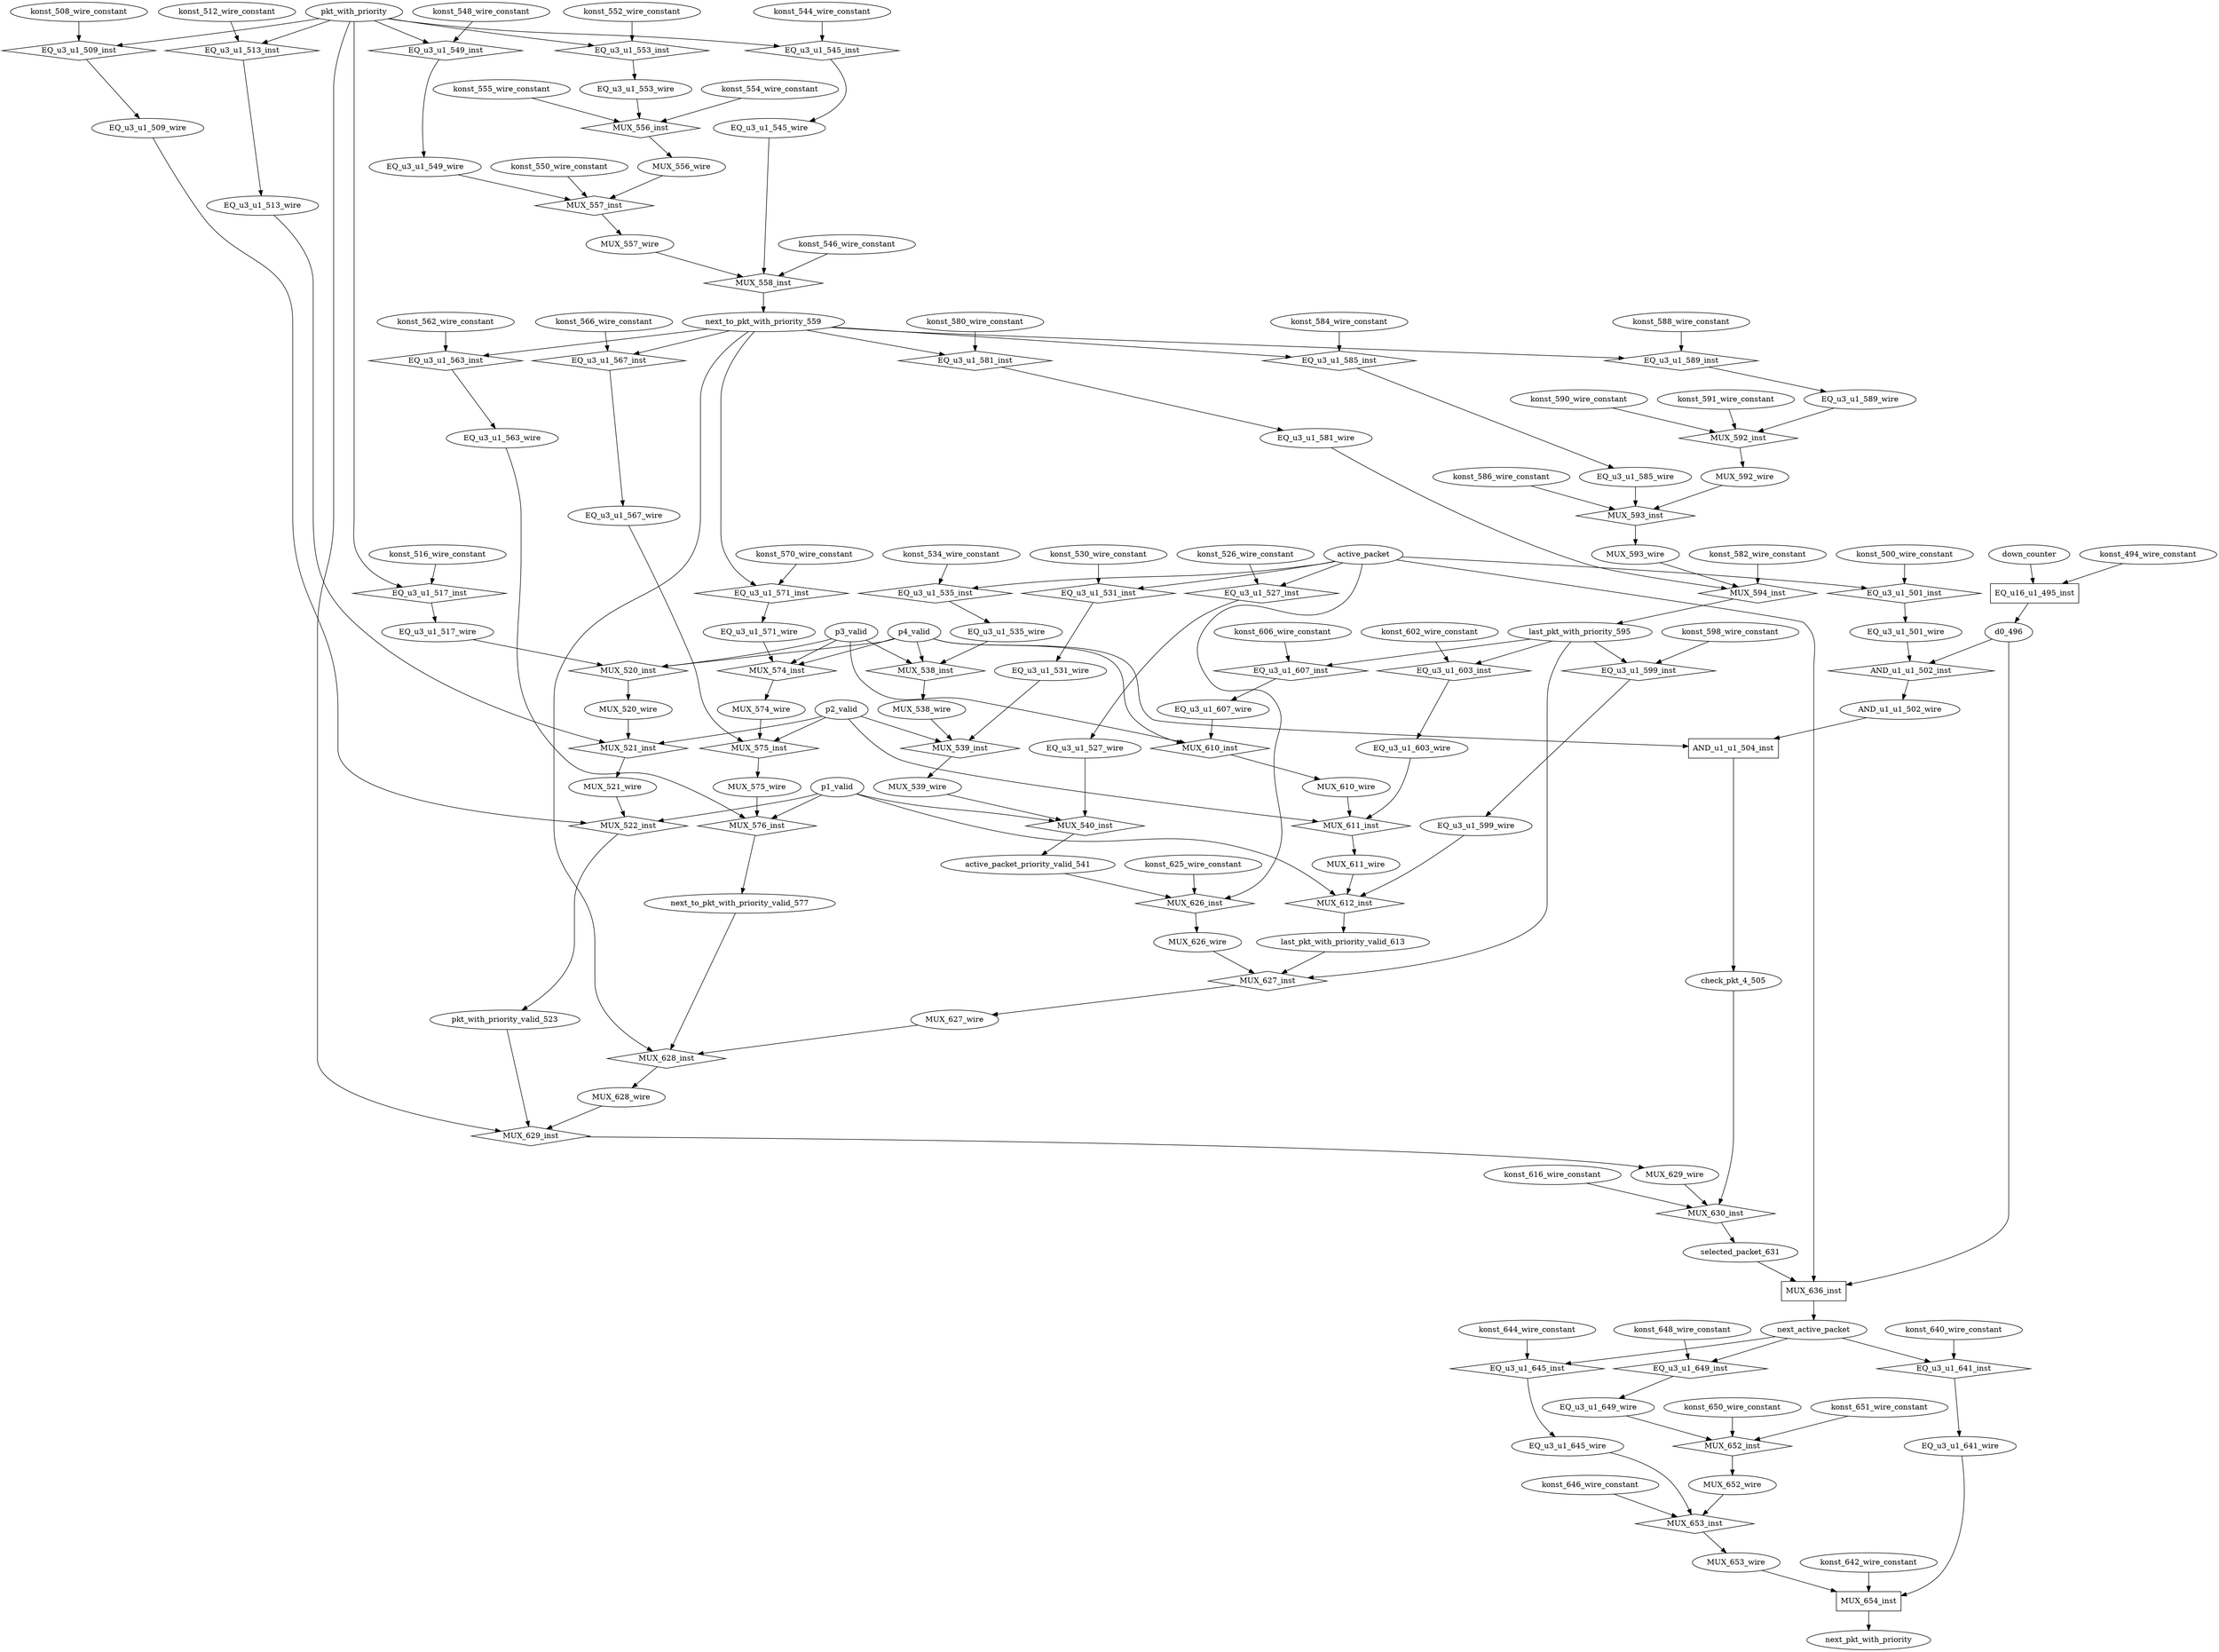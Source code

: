 digraph data_path {
  AND_u1_u1_502_wire [shape=ellipse];
  EQ_u3_u1_501_wire [shape=ellipse];
  EQ_u3_u1_509_wire [shape=ellipse];
  EQ_u3_u1_513_wire [shape=ellipse];
  EQ_u3_u1_517_wire [shape=ellipse];
  EQ_u3_u1_527_wire [shape=ellipse];
  EQ_u3_u1_531_wire [shape=ellipse];
  EQ_u3_u1_535_wire [shape=ellipse];
  EQ_u3_u1_545_wire [shape=ellipse];
  EQ_u3_u1_549_wire [shape=ellipse];
  EQ_u3_u1_553_wire [shape=ellipse];
  EQ_u3_u1_563_wire [shape=ellipse];
  EQ_u3_u1_567_wire [shape=ellipse];
  EQ_u3_u1_571_wire [shape=ellipse];
  EQ_u3_u1_581_wire [shape=ellipse];
  EQ_u3_u1_585_wire [shape=ellipse];
  EQ_u3_u1_589_wire [shape=ellipse];
  EQ_u3_u1_599_wire [shape=ellipse];
  EQ_u3_u1_603_wire [shape=ellipse];
  EQ_u3_u1_607_wire [shape=ellipse];
  EQ_u3_u1_641_wire [shape=ellipse];
  EQ_u3_u1_645_wire [shape=ellipse];
  EQ_u3_u1_649_wire [shape=ellipse];
  MUX_520_wire [shape=ellipse];
  MUX_521_wire [shape=ellipse];
  MUX_538_wire [shape=ellipse];
  MUX_539_wire [shape=ellipse];
  MUX_556_wire [shape=ellipse];
  MUX_557_wire [shape=ellipse];
  MUX_574_wire [shape=ellipse];
  MUX_575_wire [shape=ellipse];
  MUX_592_wire [shape=ellipse];
  MUX_593_wire [shape=ellipse];
  MUX_610_wire [shape=ellipse];
  MUX_611_wire [shape=ellipse];
  MUX_626_wire [shape=ellipse];
  MUX_627_wire [shape=ellipse];
  MUX_628_wire [shape=ellipse];
  MUX_629_wire [shape=ellipse];
  MUX_652_wire [shape=ellipse];
  MUX_653_wire [shape=ellipse];
  active_packet_priority_valid_541 [shape=ellipse];
  check_pkt_4_505 [shape=ellipse];
  d0_496 [shape=ellipse];
  konst_494_wire_constant [shape=ellipse];
  konst_500_wire_constant [shape=ellipse];
  konst_508_wire_constant [shape=ellipse];
  konst_512_wire_constant [shape=ellipse];
  konst_516_wire_constant [shape=ellipse];
  konst_526_wire_constant [shape=ellipse];
  konst_530_wire_constant [shape=ellipse];
  konst_534_wire_constant [shape=ellipse];
  konst_544_wire_constant [shape=ellipse];
  konst_546_wire_constant [shape=ellipse];
  konst_548_wire_constant [shape=ellipse];
  konst_550_wire_constant [shape=ellipse];
  konst_552_wire_constant [shape=ellipse];
  konst_554_wire_constant [shape=ellipse];
  konst_555_wire_constant [shape=ellipse];
  konst_562_wire_constant [shape=ellipse];
  konst_566_wire_constant [shape=ellipse];
  konst_570_wire_constant [shape=ellipse];
  konst_580_wire_constant [shape=ellipse];
  konst_582_wire_constant [shape=ellipse];
  konst_584_wire_constant [shape=ellipse];
  konst_586_wire_constant [shape=ellipse];
  konst_588_wire_constant [shape=ellipse];
  konst_590_wire_constant [shape=ellipse];
  konst_591_wire_constant [shape=ellipse];
  konst_598_wire_constant [shape=ellipse];
  konst_602_wire_constant [shape=ellipse];
  konst_606_wire_constant [shape=ellipse];
  konst_616_wire_constant [shape=ellipse];
  konst_625_wire_constant [shape=ellipse];
  konst_640_wire_constant [shape=ellipse];
  konst_642_wire_constant [shape=ellipse];
  konst_644_wire_constant [shape=ellipse];
  konst_646_wire_constant [shape=ellipse];
  konst_648_wire_constant [shape=ellipse];
  konst_650_wire_constant [shape=ellipse];
  konst_651_wire_constant [shape=ellipse];
  last_pkt_with_priority_595 [shape=ellipse];
  last_pkt_with_priority_valid_613 [shape=ellipse];
  next_to_pkt_with_priority_559 [shape=ellipse];
  next_to_pkt_with_priority_valid_577 [shape=ellipse];
  pkt_with_priority_valid_523 [shape=ellipse];
  selected_packet_631 [shape=ellipse];
  AND_u1_u1_502_inst [shape=diamond];
d0_496  -> AND_u1_u1_502_inst;
EQ_u3_u1_501_wire  -> AND_u1_u1_502_inst;
AND_u1_u1_502_inst -> AND_u1_u1_502_wire;
  AND_u1_u1_504_inst [shape=rectangle];
AND_u1_u1_502_wire  -> AND_u1_u1_504_inst;
p4_valid  -> AND_u1_u1_504_inst;
AND_u1_u1_504_inst -> check_pkt_4_505;
  EQ_u16_u1_495_inst [shape=rectangle];
down_counter  -> EQ_u16_u1_495_inst;
konst_494_wire_constant  -> EQ_u16_u1_495_inst;
EQ_u16_u1_495_inst -> d0_496;
  EQ_u3_u1_501_inst [shape=diamond];
active_packet  -> EQ_u3_u1_501_inst;
konst_500_wire_constant  -> EQ_u3_u1_501_inst;
EQ_u3_u1_501_inst -> EQ_u3_u1_501_wire;
  EQ_u3_u1_509_inst [shape=diamond];
pkt_with_priority  -> EQ_u3_u1_509_inst;
konst_508_wire_constant  -> EQ_u3_u1_509_inst;
EQ_u3_u1_509_inst -> EQ_u3_u1_509_wire;
  EQ_u3_u1_513_inst [shape=diamond];
pkt_with_priority  -> EQ_u3_u1_513_inst;
konst_512_wire_constant  -> EQ_u3_u1_513_inst;
EQ_u3_u1_513_inst -> EQ_u3_u1_513_wire;
  EQ_u3_u1_517_inst [shape=diamond];
pkt_with_priority  -> EQ_u3_u1_517_inst;
konst_516_wire_constant  -> EQ_u3_u1_517_inst;
EQ_u3_u1_517_inst -> EQ_u3_u1_517_wire;
  EQ_u3_u1_527_inst [shape=diamond];
active_packet  -> EQ_u3_u1_527_inst;
konst_526_wire_constant  -> EQ_u3_u1_527_inst;
EQ_u3_u1_527_inst -> EQ_u3_u1_527_wire;
  EQ_u3_u1_531_inst [shape=diamond];
active_packet  -> EQ_u3_u1_531_inst;
konst_530_wire_constant  -> EQ_u3_u1_531_inst;
EQ_u3_u1_531_inst -> EQ_u3_u1_531_wire;
  EQ_u3_u1_535_inst [shape=diamond];
active_packet  -> EQ_u3_u1_535_inst;
konst_534_wire_constant  -> EQ_u3_u1_535_inst;
EQ_u3_u1_535_inst -> EQ_u3_u1_535_wire;
  EQ_u3_u1_545_inst [shape=diamond];
pkt_with_priority  -> EQ_u3_u1_545_inst;
konst_544_wire_constant  -> EQ_u3_u1_545_inst;
EQ_u3_u1_545_inst -> EQ_u3_u1_545_wire;
  EQ_u3_u1_549_inst [shape=diamond];
pkt_with_priority  -> EQ_u3_u1_549_inst;
konst_548_wire_constant  -> EQ_u3_u1_549_inst;
EQ_u3_u1_549_inst -> EQ_u3_u1_549_wire;
  EQ_u3_u1_553_inst [shape=diamond];
pkt_with_priority  -> EQ_u3_u1_553_inst;
konst_552_wire_constant  -> EQ_u3_u1_553_inst;
EQ_u3_u1_553_inst -> EQ_u3_u1_553_wire;
  EQ_u3_u1_563_inst [shape=diamond];
next_to_pkt_with_priority_559  -> EQ_u3_u1_563_inst;
konst_562_wire_constant  -> EQ_u3_u1_563_inst;
EQ_u3_u1_563_inst -> EQ_u3_u1_563_wire;
  EQ_u3_u1_567_inst [shape=diamond];
next_to_pkt_with_priority_559  -> EQ_u3_u1_567_inst;
konst_566_wire_constant  -> EQ_u3_u1_567_inst;
EQ_u3_u1_567_inst -> EQ_u3_u1_567_wire;
  EQ_u3_u1_571_inst [shape=diamond];
next_to_pkt_with_priority_559  -> EQ_u3_u1_571_inst;
konst_570_wire_constant  -> EQ_u3_u1_571_inst;
EQ_u3_u1_571_inst -> EQ_u3_u1_571_wire;
  EQ_u3_u1_581_inst [shape=diamond];
next_to_pkt_with_priority_559  -> EQ_u3_u1_581_inst;
konst_580_wire_constant  -> EQ_u3_u1_581_inst;
EQ_u3_u1_581_inst -> EQ_u3_u1_581_wire;
  EQ_u3_u1_585_inst [shape=diamond];
next_to_pkt_with_priority_559  -> EQ_u3_u1_585_inst;
konst_584_wire_constant  -> EQ_u3_u1_585_inst;
EQ_u3_u1_585_inst -> EQ_u3_u1_585_wire;
  EQ_u3_u1_589_inst [shape=diamond];
next_to_pkt_with_priority_559  -> EQ_u3_u1_589_inst;
konst_588_wire_constant  -> EQ_u3_u1_589_inst;
EQ_u3_u1_589_inst -> EQ_u3_u1_589_wire;
  EQ_u3_u1_599_inst [shape=diamond];
last_pkt_with_priority_595  -> EQ_u3_u1_599_inst;
konst_598_wire_constant  -> EQ_u3_u1_599_inst;
EQ_u3_u1_599_inst -> EQ_u3_u1_599_wire;
  EQ_u3_u1_603_inst [shape=diamond];
last_pkt_with_priority_595  -> EQ_u3_u1_603_inst;
konst_602_wire_constant  -> EQ_u3_u1_603_inst;
EQ_u3_u1_603_inst -> EQ_u3_u1_603_wire;
  EQ_u3_u1_607_inst [shape=diamond];
last_pkt_with_priority_595  -> EQ_u3_u1_607_inst;
konst_606_wire_constant  -> EQ_u3_u1_607_inst;
EQ_u3_u1_607_inst -> EQ_u3_u1_607_wire;
  EQ_u3_u1_641_inst [shape=diamond];
next_active_packet  -> EQ_u3_u1_641_inst;
konst_640_wire_constant  -> EQ_u3_u1_641_inst;
EQ_u3_u1_641_inst -> EQ_u3_u1_641_wire;
  EQ_u3_u1_645_inst [shape=diamond];
next_active_packet  -> EQ_u3_u1_645_inst;
konst_644_wire_constant  -> EQ_u3_u1_645_inst;
EQ_u3_u1_645_inst -> EQ_u3_u1_645_wire;
  EQ_u3_u1_649_inst [shape=diamond];
next_active_packet  -> EQ_u3_u1_649_inst;
konst_648_wire_constant  -> EQ_u3_u1_649_inst;
EQ_u3_u1_649_inst -> EQ_u3_u1_649_wire;
  MUX_520_inst [shape=diamond];
EQ_u3_u1_517_wire  -> MUX_520_inst;
p3_valid  -> MUX_520_inst;
p4_valid  -> MUX_520_inst;
MUX_520_inst -> MUX_520_wire;
  MUX_521_inst [shape=diamond];
EQ_u3_u1_513_wire  -> MUX_521_inst;
p2_valid  -> MUX_521_inst;
MUX_520_wire  -> MUX_521_inst;
MUX_521_inst -> MUX_521_wire;
  MUX_522_inst [shape=diamond];
EQ_u3_u1_509_wire  -> MUX_522_inst;
p1_valid  -> MUX_522_inst;
MUX_521_wire  -> MUX_522_inst;
MUX_522_inst -> pkt_with_priority_valid_523;
  MUX_538_inst [shape=diamond];
EQ_u3_u1_535_wire  -> MUX_538_inst;
p3_valid  -> MUX_538_inst;
p4_valid  -> MUX_538_inst;
MUX_538_inst -> MUX_538_wire;
  MUX_539_inst [shape=diamond];
EQ_u3_u1_531_wire  -> MUX_539_inst;
p2_valid  -> MUX_539_inst;
MUX_538_wire  -> MUX_539_inst;
MUX_539_inst -> MUX_539_wire;
  MUX_540_inst [shape=diamond];
EQ_u3_u1_527_wire  -> MUX_540_inst;
p1_valid  -> MUX_540_inst;
MUX_539_wire  -> MUX_540_inst;
MUX_540_inst -> active_packet_priority_valid_541;
  MUX_556_inst [shape=diamond];
EQ_u3_u1_553_wire  -> MUX_556_inst;
konst_554_wire_constant  -> MUX_556_inst;
konst_555_wire_constant  -> MUX_556_inst;
MUX_556_inst -> MUX_556_wire;
  MUX_557_inst [shape=diamond];
EQ_u3_u1_549_wire  -> MUX_557_inst;
konst_550_wire_constant  -> MUX_557_inst;
MUX_556_wire  -> MUX_557_inst;
MUX_557_inst -> MUX_557_wire;
  MUX_558_inst [shape=diamond];
EQ_u3_u1_545_wire  -> MUX_558_inst;
konst_546_wire_constant  -> MUX_558_inst;
MUX_557_wire  -> MUX_558_inst;
MUX_558_inst -> next_to_pkt_with_priority_559;
  MUX_574_inst [shape=diamond];
EQ_u3_u1_571_wire  -> MUX_574_inst;
p3_valid  -> MUX_574_inst;
p4_valid  -> MUX_574_inst;
MUX_574_inst -> MUX_574_wire;
  MUX_575_inst [shape=diamond];
EQ_u3_u1_567_wire  -> MUX_575_inst;
p2_valid  -> MUX_575_inst;
MUX_574_wire  -> MUX_575_inst;
MUX_575_inst -> MUX_575_wire;
  MUX_576_inst [shape=diamond];
EQ_u3_u1_563_wire  -> MUX_576_inst;
p1_valid  -> MUX_576_inst;
MUX_575_wire  -> MUX_576_inst;
MUX_576_inst -> next_to_pkt_with_priority_valid_577;
  MUX_592_inst [shape=diamond];
EQ_u3_u1_589_wire  -> MUX_592_inst;
konst_590_wire_constant  -> MUX_592_inst;
konst_591_wire_constant  -> MUX_592_inst;
MUX_592_inst -> MUX_592_wire;
  MUX_593_inst [shape=diamond];
EQ_u3_u1_585_wire  -> MUX_593_inst;
konst_586_wire_constant  -> MUX_593_inst;
MUX_592_wire  -> MUX_593_inst;
MUX_593_inst -> MUX_593_wire;
  MUX_594_inst [shape=diamond];
EQ_u3_u1_581_wire  -> MUX_594_inst;
konst_582_wire_constant  -> MUX_594_inst;
MUX_593_wire  -> MUX_594_inst;
MUX_594_inst -> last_pkt_with_priority_595;
  MUX_610_inst [shape=diamond];
EQ_u3_u1_607_wire  -> MUX_610_inst;
p3_valid  -> MUX_610_inst;
p4_valid  -> MUX_610_inst;
MUX_610_inst -> MUX_610_wire;
  MUX_611_inst [shape=diamond];
EQ_u3_u1_603_wire  -> MUX_611_inst;
p2_valid  -> MUX_611_inst;
MUX_610_wire  -> MUX_611_inst;
MUX_611_inst -> MUX_611_wire;
  MUX_612_inst [shape=diamond];
EQ_u3_u1_599_wire  -> MUX_612_inst;
p1_valid  -> MUX_612_inst;
MUX_611_wire  -> MUX_612_inst;
MUX_612_inst -> last_pkt_with_priority_valid_613;
  MUX_626_inst [shape=diamond];
active_packet_priority_valid_541  -> MUX_626_inst;
active_packet  -> MUX_626_inst;
konst_625_wire_constant  -> MUX_626_inst;
MUX_626_inst -> MUX_626_wire;
  MUX_627_inst [shape=diamond];
last_pkt_with_priority_valid_613  -> MUX_627_inst;
last_pkt_with_priority_595  -> MUX_627_inst;
MUX_626_wire  -> MUX_627_inst;
MUX_627_inst -> MUX_627_wire;
  MUX_628_inst [shape=diamond];
next_to_pkt_with_priority_valid_577  -> MUX_628_inst;
next_to_pkt_with_priority_559  -> MUX_628_inst;
MUX_627_wire  -> MUX_628_inst;
MUX_628_inst -> MUX_628_wire;
  MUX_629_inst [shape=diamond];
pkt_with_priority_valid_523  -> MUX_629_inst;
pkt_with_priority  -> MUX_629_inst;
MUX_628_wire  -> MUX_629_inst;
MUX_629_inst -> MUX_629_wire;
  MUX_630_inst [shape=diamond];
check_pkt_4_505  -> MUX_630_inst;
konst_616_wire_constant  -> MUX_630_inst;
MUX_629_wire  -> MUX_630_inst;
MUX_630_inst -> selected_packet_631;
  MUX_636_inst [shape=rectangle];
d0_496  -> MUX_636_inst;
selected_packet_631  -> MUX_636_inst;
active_packet  -> MUX_636_inst;
MUX_636_inst -> next_active_packet;
  MUX_652_inst [shape=diamond];
EQ_u3_u1_649_wire  -> MUX_652_inst;
konst_650_wire_constant  -> MUX_652_inst;
konst_651_wire_constant  -> MUX_652_inst;
MUX_652_inst -> MUX_652_wire;
  MUX_653_inst [shape=diamond];
EQ_u3_u1_645_wire  -> MUX_653_inst;
konst_646_wire_constant  -> MUX_653_inst;
MUX_652_wire  -> MUX_653_inst;
MUX_653_inst -> MUX_653_wire;
  MUX_654_inst [shape=rectangle];
EQ_u3_u1_641_wire  -> MUX_654_inst;
konst_642_wire_constant  -> MUX_654_inst;
MUX_653_wire  -> MUX_654_inst;
MUX_654_inst -> next_pkt_with_priority;
}
